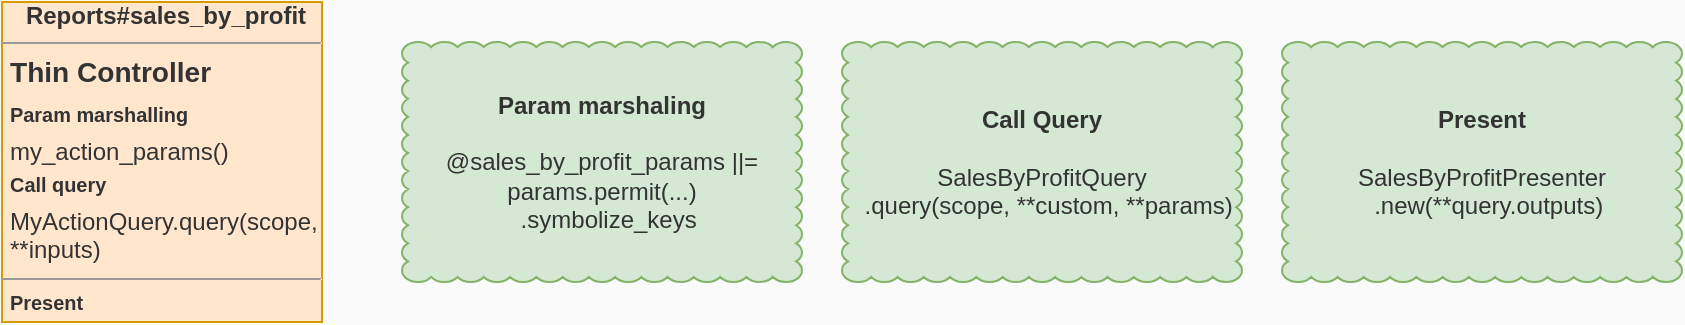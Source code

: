 <mxfile>
  <diagram id="EQQ" name="Fat Controllers">
    <mxGraphModel dx="0" dy="0" background="#fafafa" grid="0" gridSize="10" guides="1" tooltips="1" connect="1" arrows="1" fold="1" page="1" pageScale="1" pageWidth="1169" pageHeight="827" math="0" shadow="0">
      <root>
        <mxCell id="page_root_EQQ" parent="EQQ"/>
        <mxCell id="node_root_EQQ" parent="page_root_EQQ"/>
        <mxCell id="EQQ-2" value="&lt;p style=&quot;margin:0px;margin-left:4px;margin-bottom:4px;text-align:center&quot;&gt;&lt;b&gt;Reports#sales_by_profit&lt;/b&gt;&lt;/p&gt;&lt;hr size=&quot;1&quot;/&gt;&lt;h3 style=&quot;margin:0px;margin-left:4px;margin-bottom:6.912px&quot;&gt;Thin Controller&lt;/h3&gt;&lt;h5 style=&quot;margin:0px;margin-left:4px;margin-bottom:4.8px&quot;&gt;Param marshalling&lt;/h5&gt;&lt;p style=&quot;margin:0px;margin-left:4px;margin-bottom:4px&quot;&gt;my_action_params()&lt;/p&gt;&lt;h5 style=&quot;margin:0px;margin-left:4px;margin-bottom:4.8px&quot;&gt;Call query&lt;/h5&gt;&lt;p style=&quot;margin:0px;margin-left:4px;margin-bottom:4px&quot;&gt;MyActionQuery.query(scope, **inputs)&lt;/p&gt;&lt;hr size=&quot;1&quot;/&gt;&lt;h5 style=&quot;margin:0px;margin-left:4px;margin-bottom:4.8px&quot;&gt;Present&lt;/h5&gt;&lt;p style=&quot;margin:0px;margin-left:4px;margin-bottom:4px&quot;&gt;@vm = MyActionPresenter.new(**outputs)&lt;/p&gt;" style="whiteSpace=wrap;html=1;rounded=0;fillColor=#ffe6cc;strokeColor=#d79b00;fontColor=#333333;align=left;overflow=fill;fontSize=12;fontFamily=Helvetica" vertex="1" parent="node_root_EQQ">
          <mxGeometry x="30" y="30" width="160" height="160" as="geometry"/>
        </mxCell>
        <mxCell id="EQQ-3" value="&lt;b&gt;Param marshaling&lt;/b&gt;&lt;br&gt;&lt;br&gt;@sales_by_profit_params ||= &lt;br&gt;params.permit(...)&lt;br&gt;&amp;nbsp;&amp;nbsp;.symbolize_keys" style="whiteSpace=wrap;html=1;rounded=0;fillColor=#d5e8d4;strokeColor=#82b366;fontColor=#333333;shape=mxgraph.basic.cloud_rect" vertex="1" parent="node_root_EQQ">
          <mxGeometry x="230" y="50" width="200" height="120" as="geometry"/>
        </mxCell>
        <mxCell id="EQQ-4" value="&lt;b&gt;Call Query&lt;/b&gt;&lt;br&gt;&lt;br&gt;SalesByProfitQuery&lt;br&gt;&amp;nbsp;&amp;nbsp;.query(scope, **custom, **params)" style="whiteSpace=wrap;html=1;rounded=0;fillColor=#d5e8d4;strokeColor=#82b366;fontColor=#333333;shape=mxgraph.basic.cloud_rect" vertex="1" parent="node_root_EQQ">
          <mxGeometry x="450" y="50" width="200" height="120" as="geometry"/>
        </mxCell>
        <mxCell id="EQQ-5" value="&lt;b&gt;Present&lt;/b&gt;&lt;br&gt;&lt;br&gt;SalesByProfitPresenter&lt;br&gt;&amp;nbsp;&amp;nbsp;.new(**query.outputs)" style="whiteSpace=wrap;html=1;rounded=0;fillColor=#d5e8d4;strokeColor=#82b366;fontColor=#333333;shape=mxgraph.basic.cloud_rect" vertex="1" parent="node_root_EQQ">
          <mxGeometry x="670" y="50" width="200" height="120" as="geometry"/>
        </mxCell>
      </root>
    </mxGraphModel>
  </diagram>
  <diagram id="99x" name="Fat Controllers">
    <mxGraphModel dx="0" dy="0" background="#fafafa" grid="0" gridSize="10" guides="1" tooltips="1" connect="1" arrows="1" fold="1" page="1" pageScale="1" pageWidth="1169" pageHeight="827" math="0" shadow="0">
      <root>
        <mxCell id="page_root_99x" parent="99x"/>
        <mxCell id="node_root_99x" parent="page_root_99x"/>
        <mxCell id="99x-2" value="&lt;p style=&quot;margin:0px;margin-left:4px;margin-bottom:4px;text-align:center&quot;&gt;&lt;b&gt;Reports#sales_by_profit&lt;/b&gt;&lt;/p&gt;&lt;hr size=&quot;1&quot;/&gt;&lt;h3 style=&quot;margin:0px;margin-left:4px;margin-bottom:6.912px&quot;&gt;Fat Controller&lt;/h3&gt;&lt;h5 style=&quot;margin:0px;margin-left:4px;margin-bottom:4.8px&quot;&gt;Param marshalling&lt;/h5&gt;&lt;p style=&quot;margin:0px;margin-left:4px;margin-bottom:4px&quot;&gt;params[:date_from]&lt;/p&gt;&lt;p style=&quot;margin:0px;margin-left:4px;margin-bottom:4px&quot;&gt;params[:date_to]&lt;/p&gt;&lt;p style=&quot;margin:0px;margin-left:4px;margin-bottom:4px&quot;&gt;params[:sort] || &quot;gross_sales&quot;&lt;/p&gt;&lt;p style=&quot;margin:0px;margin-left:4px;margin-bottom:4px&quot;&gt;params[:direction] || &quot;desc&quot;&lt;/p&gt;&lt;p style=&quot;margin:0px;margin-left:4px;margin-bottom:4px&quot;&gt;params[:filter_str]&lt;/p&gt;&lt;h5 style=&quot;margin:0px;margin-left:4px;margin-bottom:4.8px&quot;&gt;Dynamic query construction&lt;/h5&gt;&lt;p style=&quot;margin:0px;margin-left:4px;margin-bottom:4px&quot;&gt;switch params[:filter_str]&lt;/p&gt;&lt;p style=&quot;margin:0px;margin-left:4px;margin-bottom:4px&quot;&gt;invoice_date_query&lt;/p&gt;&lt;p style=&quot;margin:0px;margin-left:4px;margin-bottom:4px&quot;&gt;ugly query&lt;/p&gt;&lt;hr size=&quot;1&quot;/&gt;&lt;h5 style=&quot;margin:0px;margin-left:4px;margin-bottom:4.8px&quot;&gt;Query in controller&lt;/h5&gt;&lt;p style=&quot;margin:0px;margin-left:4px;margin-bottom:4px&quot;&gt;ActiveRecord::Base.connection.execute(query)&lt;/p&gt;&lt;hr size=&quot;1&quot;/&gt;&lt;h5 style=&quot;margin:0px;margin-left:4px;margin-bottom:4.8px&quot;&gt;Build outputs&lt;/h5&gt;&lt;p style=&quot;margin:0px;margin-left:4px;margin-bottom:4px&quot;&gt;@net_sales_total&lt;/p&gt;&lt;p style=&quot;margin:0px;margin-left:4px;margin-bottom:4px&quot;&gt;@vat_total&lt;/p&gt;&lt;p style=&quot;margin:0px;margin-left:4px;margin-bottom:4px&quot;&gt;@gross_sales_total&lt;/p&gt;&lt;p style=&quot;margin:0px;margin-left:4px;margin-bottom:4px&quot;&gt;@document_data&lt;/p&gt;&lt;h5 style=&quot;margin:0px;margin-left:4px;margin-bottom:4.8px&quot;&gt;Composite outputs&lt;/h5&gt;&lt;p style=&quot;margin:0px;margin-left:4px;margin-bottom:4px&quot;&gt;params[:sort]&lt;/p&gt;&lt;p style=&quot;margin:0px;margin-left:4px;margin-bottom:4px&quot;&gt;params[:direction]&lt;/p&gt;" style="whiteSpace=wrap;html=1;rounded=0;fillColor=#ffe6cc;strokeColor=#d79b00;fontColor=#333333;align=left;overflow=fill;fontSize=12;fontFamily=Helvetica" vertex="1" parent="node_root_99x">
          <mxGeometry x="30" y="30" width="160" height="160" as="geometry"/>
        </mxCell>
        <mxCell id="99x-3" value="&lt;b&gt;Paramater marshalling&lt;/b&gt;&lt;br&gt;&lt;br&gt;reading the params[] object&lt;br&gt;setting sane defaults&lt;br&gt;&lt;i&gt;do not alter and reuse params[]&lt;/i&gt;" style="whiteSpace=wrap;html=1;rounded=0;fillColor=#d5e8d4;strokeColor=#82b366;fontColor=#333333;shape=mxgraph.basic.cloud_rect" vertex="1" parent="node_root_99x">
          <mxGeometry x="230" y="50" width="200" height="120" as="geometry"/>
        </mxCell>
        <mxCell id="99x-4" value="&lt;b&gt;Dynamic query construction&lt;/b&gt;&lt;br&gt;&lt;br&gt;query = &quot;select ...&quot;&lt;br&gt;&lt;i&gt;ActiveRelation vs interpolation&lt;/i&gt;" style="whiteSpace=wrap;html=1;rounded=0;fillColor=#d5e8d4;strokeColor=#82b366;fontColor=#333333;shape=mxgraph.basic.cloud_rect" vertex="1" parent="node_root_99x">
          <mxGeometry x="450" y="50" width="200" height="120" as="geometry"/>
        </mxCell>
        <mxCell id="99x-5" value="&lt;b&gt;Query in controller&lt;/b&gt;&lt;br&gt;&lt;i&gt;Move out to Query object&lt;/i&gt;" style="whiteSpace=wrap;html=1;rounded=0;fillColor=#d5e8d4;strokeColor=#82b366;fontColor=#333333;shape=mxgraph.basic.cloud_rect" vertex="1" parent="node_root_99x">
          <mxGeometry x="670" y="50" width="200" height="120" as="geometry"/>
        </mxCell>
        <mxCell id="99x-6" value="&lt;b&gt;Build outputs&lt;/b&gt;&lt;br&gt;Multiple @instance vars&lt;br&gt;&lt;i&gt;single view model @vm&lt;/i&gt;" style="whiteSpace=wrap;html=1;rounded=0;fillColor=#d5e8d4;strokeColor=#82b366;fontColor=#333333;shape=mxgraph.basic.cloud_rect" vertex="1" parent="node_root_99x">
          <mxGeometry x="10" y="270" width="200" height="120" as="geometry"/>
        </mxCell>
        <mxCell id="99x-7" value="&lt;b&gt;Composite outputs&lt;/b&gt;&lt;br&gt;sort, direction, page_no, page_size&lt;br&gt;&lt;i&gt;single order, page or list object&lt;/i&gt;" style="whiteSpace=wrap;html=1;rounded=0;fillColor=#d5e8d4;strokeColor=#82b366;fontColor=#333333;shape=mxgraph.basic.cloud_rect" vertex="1" parent="node_root_99x">
          <mxGeometry x="230" y="270" width="200" height="120" as="geometry"/>
        </mxCell>
      </root>
    </mxGraphModel>
  </diagram>
</mxfile>